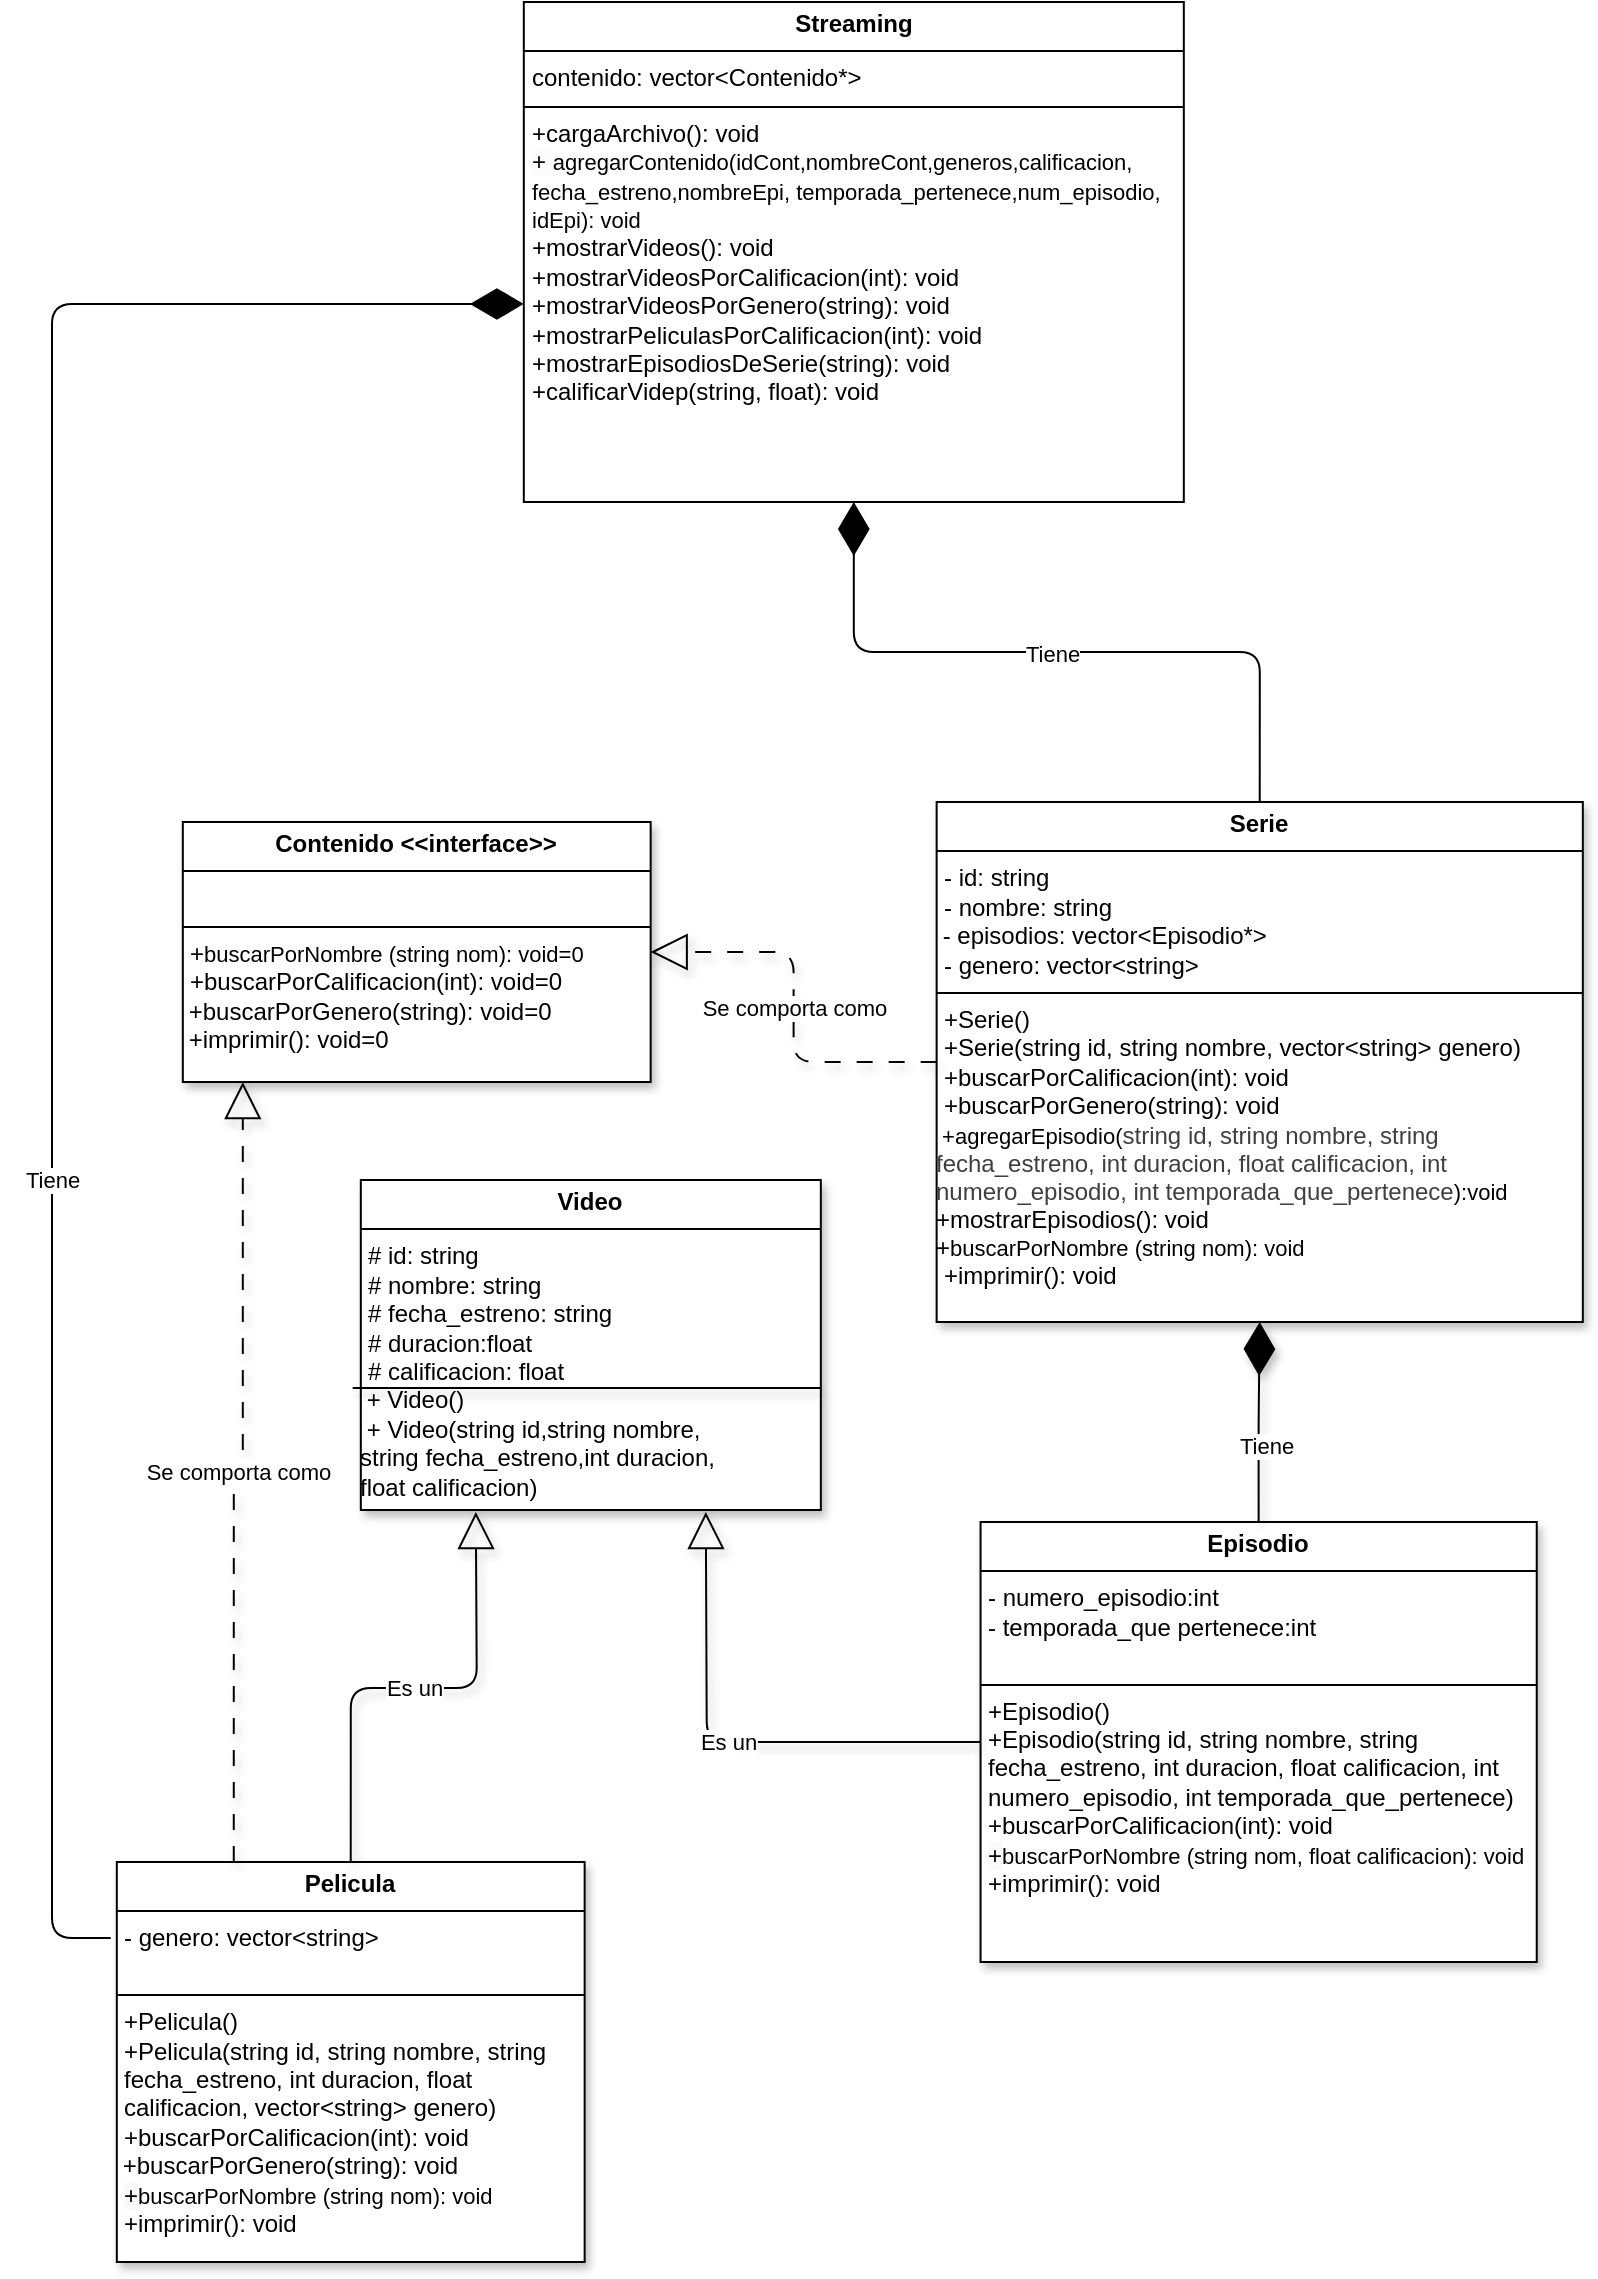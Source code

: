 <mxfile>
    <diagram id="lu7M6O9MtYW13m0v7hSQ" name="Page-1">
        <mxGraphModel dx="-187" dy="-894" grid="1" gridSize="10" guides="1" tooltips="1" connect="1" arrows="1" fold="1" page="1" pageScale="1" pageWidth="827" pageHeight="1169" math="0" shadow="0">
            <root>
                <mxCell id="0"/>
                <mxCell id="1" parent="0"/>
                <mxCell id="2" value="&lt;p style=&quot;margin:0px;margin-top:4px;text-align:center;&quot;&gt;&lt;b&gt;Streaming&lt;/b&gt;&lt;/p&gt;&lt;hr size=&quot;1&quot; style=&quot;border-style:solid;&quot;&gt;&lt;p style=&quot;margin:0px;margin-left:4px;&quot;&gt;contenido: vector&amp;lt;Contenido*&amp;gt;&lt;/p&gt;&lt;hr size=&quot;1&quot; style=&quot;border-style:solid;&quot;&gt;&lt;p style=&quot;margin:0px;margin-left:4px;&quot;&gt;+cargaArchivo(): void&lt;/p&gt;&lt;p style=&quot;margin:0px;margin-left:4px;&quot;&gt;&lt;span style=&quot;background-color: rgb(251, 251, 251);&quot;&gt;+&amp;nbsp;&lt;/span&gt;&lt;span style=&quot;background-color: rgb(255, 255, 255); color: rgb(0, 0, 0); font-size: 11px; text-wrap-mode: nowrap;&quot;&gt;agregarContenido(idCont,nombreCont,generos,calificacion,&lt;/span&gt;&lt;/p&gt;&lt;p style=&quot;margin:0px;margin-left:4px;&quot;&gt;&lt;span style=&quot;background-color: rgb(255, 255, 255); color: rgb(0, 0, 0); font-size: 11px; text-wrap-mode: nowrap;&quot;&gt;fecha_estreno,nombreEpi,&amp;nbsp;&lt;/span&gt;&lt;span style=&quot;font-size: 11px; text-wrap-mode: nowrap; background-color: transparent;&quot;&gt;temporada_pertenece,num_episodio,&amp;nbsp;&lt;/span&gt;&lt;/p&gt;&lt;p style=&quot;margin:0px;margin-left:4px;&quot;&gt;&lt;span style=&quot;font-size: 11px; text-wrap-mode: nowrap; background-color: transparent;&quot;&gt;idEpi): void&lt;/span&gt;&lt;/p&gt;&lt;p style=&quot;margin:0px;margin-left:4px;&quot;&gt;+mostrarVideos(): void&lt;/p&gt;&lt;p style=&quot;margin:0px;margin-left:4px;&quot;&gt;+mostrarVideosPorCalificacion(int): void&amp;nbsp;&lt;/p&gt;&lt;p style=&quot;margin:0px;margin-left:4px;&quot;&gt;+mostrarVideosPorGenero(string): void&amp;nbsp;&lt;/p&gt;&lt;p style=&quot;margin:0px;margin-left:4px;&quot;&gt;+mostrarPeliculasPorCalificacion(int): void&lt;/p&gt;&lt;p style=&quot;margin:0px;margin-left:4px;&quot;&gt;+mostrarEpisodiosDeSerie(string): void&lt;/p&gt;&lt;p style=&quot;margin:0px;margin-left:4px;&quot;&gt;+calificarVidep(string, float): void&lt;/p&gt;" style="verticalAlign=top;align=left;overflow=fill;html=1;whiteSpace=wrap;" parent="1" vertex="1">
                    <mxGeometry x="1099.91" y="1180" width="330" height="250" as="geometry"/>
                </mxCell>
                <mxCell id="3" value="&lt;p style=&quot;margin:0px;margin-top:4px;text-align:center;&quot;&gt;&lt;b&gt;Serie&lt;/b&gt;&lt;/p&gt;&lt;hr size=&quot;1&quot; style=&quot;border-style:solid;&quot;&gt;&lt;p style=&quot;margin: 0px 0px 0px 4px;&quot;&gt;- id: string&lt;/p&gt;&lt;p style=&quot;margin: 0px 0px 0px 4px;&quot;&gt;- nombre: string&lt;/p&gt;&amp;nbsp;- episodios: vector&amp;lt;Episodio*&amp;gt;&lt;div&gt;&lt;p style=&quot;margin: 0px 0px 0px 4px;&quot;&gt;- genero: vector&amp;lt;string&amp;gt;&lt;/p&gt;&lt;p style=&quot;margin: 0px 0px 0px 4px;&quot;&gt;&lt;span style=&quot;color: rgb(63, 63, 63);&quot;&gt;&lt;/span&gt;&lt;/p&gt;&lt;hr size=&quot;1&quot; style=&quot;border-style:solid;&quot;&gt;&lt;p style=&quot;margin:0px;margin-left:4px;&quot;&gt;+Serie()&lt;/p&gt;&lt;p style=&quot;margin:0px;margin-left:4px;&quot;&gt;+Serie(string id, string nombre, vector&amp;lt;string&amp;gt; genero)&lt;/p&gt;&lt;p style=&quot;margin:0px;margin-left:4px;&quot;&gt;+buscarPorCalificacion(int): void&lt;/p&gt;&lt;p style=&quot;margin:0px;margin-left:4px;&quot;&gt;+buscarPorGenero(string): void&lt;/p&gt;&lt;p style=&quot;margin: 0px; font-variant-numeric: normal; font-variant-east-asian: normal; font-variant-alternates: normal; font-size-adjust: none; font-kerning: auto; font-optical-sizing: auto; font-feature-settings: normal; font-variation-settings: normal; font-variant-position: normal; font-variant-emoji: normal; font-stretch: normal; line-height: normal; color: rgb(0, 0, 0); -webkit-text-stroke-color: rgb(0, 0, 0); background-color: rgba(255, 255, 255, 0);&quot; class=&quot;p1&quot;&gt;&lt;span style=&quot;font-variant-numeric: normal; font-variant-east-asian: normal; font-variant-alternates: normal; font-variant-position: normal; font-variant-emoji: normal; font-size-adjust: none; font-optical-sizing: auto; font-feature-settings: normal; font-variation-settings: normal; font-stretch: normal; font-size: 11px; line-height: normal; font-kerning: none;&quot; class=&quot;s1&quot;&gt;&amp;nbsp;+agregarEpisodio(&lt;/span&gt;&lt;span style=&quot;color: rgb(63, 63, 63); background-color: transparent;&quot;&gt;string id, string nombre, string fecha_estreno, int duracion, float calificacion, int numero_episodio, int temporada_que_pertenece&lt;/span&gt;&lt;span style=&quot;font-size: 11px; background-color: light-dark(rgba(255, 255, 255, 0), rgb(18, 18, 18)); -webkit-text-stroke-color: light-dark(rgb(0, 0, 0), rgb(237, 237, 237));&quot;&gt;):void&lt;/span&gt;&lt;/p&gt;&lt;p style=&quot;margin: 0px 0px 0px 4px; text-indent: -4px; font-variant-numeric: normal; font-variant-east-asian: normal; font-variant-alternates: normal; font-size-adjust: none; font-kerning: auto; font-optical-sizing: auto; font-feature-settings: normal; font-variation-settings: normal; font-variant-position: normal; font-variant-emoji: normal; font-stretch: normal; line-height: normal; color: rgb(0, 0, 0); -webkit-text-stroke-color: rgb(0, 0, 0); background-color: rgba(255, 255, 255, 0);&quot; class=&quot;p2&quot;&gt;&lt;span style=&quot;font-kerning: none;&quot; class=&quot;s3&quot;&gt;+mostrarEpisodios(): void&lt;/span&gt;&lt;/p&gt;&lt;p style=&quot;margin: 0px 0px 0px 4px; text-indent: -4px; font-variant-numeric: normal; font-variant-east-asian: normal; font-variant-alternates: normal; font-size-adjust: none; font-kerning: auto; font-optical-sizing: auto; font-feature-settings: normal; font-variation-settings: normal; font-variant-position: normal; font-variant-emoji: normal; font-stretch: normal; font-size: 11px; line-height: normal; color: rgb(0, 0, 0); -webkit-text-stroke-color: rgb(0, 0, 0); background-color: rgba(255, 255, 255, 0);&quot; class=&quot;p3&quot;&gt;&lt;span style=&quot;font-variant-numeric: normal; font-variant-east-asian: normal; font-variant-alternates: normal; font-variant-position: normal; font-variant-emoji: normal; font-size-adjust: none; font-optical-sizing: auto; font-feature-settings: normal; font-variation-settings: normal; font-stretch: normal; font-size: 12px; line-height: normal; font-kerning: none; -webkit-text-stroke-color: rgb(48, 48, 48);&quot; class=&quot;s4&quot;&gt;+&lt;/span&gt;&lt;span style=&quot;font-kerning: none;&quot; class=&quot;s3&quot;&gt;buscarPorNombre (string nom): void&amp;nbsp;&lt;/span&gt;&lt;/p&gt;&lt;p style=&quot;margin:0px;margin-left:4px;&quot;&gt;&lt;span style=&quot;background-color: transparent;&quot;&gt;+imprimir(): void&lt;/span&gt;&lt;/p&gt;&lt;/div&gt;" style="verticalAlign=top;align=left;overflow=fill;html=1;whiteSpace=wrap;shadow=1;" parent="1" vertex="1">
                    <mxGeometry x="1306.32" y="1580" width="323.09" height="260" as="geometry"/>
                </mxCell>
                <mxCell id="4" value="&lt;p style=&quot;margin:0px;margin-top:4px;text-align:center;&quot;&gt;&lt;b&gt;Pelicula&lt;/b&gt;&lt;/p&gt;&lt;hr size=&quot;1&quot; style=&quot;border-style:solid;&quot;&gt;&lt;p style=&quot;margin: 0px 0px 0px 4px;&quot;&gt;- genero: vector&amp;lt;string&amp;gt;&lt;/p&gt;&lt;div&gt;&lt;br&gt;&lt;/div&gt;&lt;hr size=&quot;1&quot; style=&quot;border-style:solid;&quot;&gt;&lt;p style=&quot;margin:0px;margin-left:4px;&quot;&gt;&lt;span style=&quot;color: light-dark(rgb(0, 0, 0), rgb(255, 255, 255));&quot;&gt;&lt;/span&gt;&lt;/p&gt;&lt;p style=&quot;margin:0px;margin-left:4px;&quot;&gt;+Pelicula()&lt;/p&gt;&lt;p style=&quot;margin:0px;margin-left:4px;&quot;&gt;+Pelicula(string id, string nombre, string fecha_estreno, int duracion, float calificacion, vector&amp;lt;string&amp;gt; genero)&lt;/p&gt;&lt;p style=&quot;margin:0px;margin-left:4px;&quot;&gt;&lt;span style=&quot;color: light-dark(rgb(0, 0, 0), rgb(255, 255, 255));&quot;&gt;+buscarPorCalificacion(int): void&lt;/span&gt;&lt;/p&gt;&lt;div&gt;&amp;nbsp;+buscarPorGenero(string): void&lt;/div&gt;&lt;div&gt;&lt;p style=&quot;margin: 0px 0px 0px 4px;&quot;&gt;&lt;span style=&quot;-webkit-text-stroke-color: rgb(0, 0, 0); font-variant-numeric: normal; font-variant-east-asian: normal; font-variant-alternates: normal; font-variant-position: normal; font-variant-emoji: normal; font-size-adjust: none; font-optical-sizing: auto; font-feature-settings: normal; font-variation-settings: normal; font-stretch: normal; line-height: normal; font-kerning: none; background-color: rgb(250, 250, 250);&quot; class=&quot;s1&quot;&gt;+&lt;/span&gt;&lt;span style=&quot;font-size: 11px; -webkit-text-stroke-color: rgb(0, 0, 0); font-kerning: none;&quot; class=&quot;s2&quot;&gt;buscarPorNombre (string nom): void&lt;/span&gt;&lt;span style=&quot;background-color: transparent;&quot;&gt;&amp;nbsp;&lt;/span&gt;&lt;/p&gt;&lt;p style=&quot;margin: 0px 0px 0px 4px;&quot;&gt;&lt;span style=&quot;background-color: transparent;&quot;&gt;+imprimir(): void&lt;/span&gt;&lt;/p&gt;&lt;/div&gt;" style="verticalAlign=top;align=left;overflow=fill;html=1;whiteSpace=wrap;shadow=1;" parent="1" vertex="1">
                    <mxGeometry x="896.41" y="2110" width="233.91" height="200" as="geometry"/>
                </mxCell>
                <mxCell id="5" value="&lt;p style=&quot;margin:0px;margin-top:4px;text-align:center;&quot;&gt;&lt;b&gt;Episodio&lt;/b&gt;&lt;/p&gt;&lt;hr size=&quot;1&quot; style=&quot;border-style:solid;&quot;&gt;&lt;p style=&quot;margin:0px;margin-left:4px;&quot;&gt;&lt;span style=&quot;background-color: transparent;&quot;&gt;- numero_episodio:int&lt;/span&gt;&lt;/p&gt;&lt;p style=&quot;margin:0px;margin-left:4px;&quot;&gt;- temporada_que pertenece:int&lt;/p&gt;&lt;p style=&quot;margin: 0px 0px 0px 4px;&quot;&gt;&lt;br&gt;&lt;/p&gt;&lt;hr size=&quot;1&quot; style=&quot;border-style:solid;&quot;&gt;&lt;p style=&quot;margin:0px;margin-left:4px;&quot;&gt;+Episodio()&lt;/p&gt;&lt;p style=&quot;margin:0px;margin-left:4px;&quot;&gt;+Episodio(string id, string nombre, string fecha_estreno, int duracion, float calificacion, int numero_episodio, int temporada_que_pertenece)&lt;/p&gt;&lt;p style=&quot;margin:0px;margin-left:4px;&quot;&gt;+buscarPorCalificacion(int): void&lt;/p&gt;&lt;p style=&quot;margin: 0px 0px 0px 4px;&quot;&gt;&lt;span style=&quot;-webkit-text-stroke-color: rgb(0, 0, 0); font-variant-numeric: normal; font-variant-east-asian: normal; font-variant-alternates: normal; font-variant-position: normal; font-variant-emoji: normal; font-size-adjust: none; font-optical-sizing: auto; font-feature-settings: normal; font-variation-settings: normal; font-stretch: normal; line-height: normal; font-kerning: none; background-color: rgb(250, 250, 250);&quot; class=&quot;s1&quot;&gt;+&lt;/span&gt;&lt;span style=&quot;font-size: 11px; -webkit-text-stroke-color: rgb(0, 0, 0); font-kerning: none;&quot; class=&quot;s2&quot;&gt;buscarPorNombre (string nom, float calificacion): void&lt;/span&gt;&lt;/p&gt;&lt;p style=&quot;margin: 0px 0px 0px 4px;&quot;&gt;&lt;span style=&quot;background-color: transparent;&quot;&gt;+imprimir(): void&lt;/span&gt;&lt;/p&gt;" style="verticalAlign=top;align=left;overflow=fill;html=1;whiteSpace=wrap;shadow=1;" parent="1" vertex="1">
                    <mxGeometry x="1328.28" y="1940" width="278.09" height="220" as="geometry"/>
                </mxCell>
                <mxCell id="6" value="" style="endArrow=diamondThin;endFill=1;endSize=24;html=1;entryX=0.25;entryY=1;entryDx=0;entryDy=0;exitX=-0.013;exitY=0.19;exitDx=0;exitDy=0;edgeStyle=orthogonalEdgeStyle;exitPerimeter=0;fontFamily=Helvetica;" parent="1" source="4" edge="1">
                    <mxGeometry width="160" relative="1" as="geometry">
                        <mxPoint x="828.085" y="1831.98" as="sourcePoint"/>
                        <mxPoint x="1099.91" y="1331" as="targetPoint"/>
                        <Array as="points">
                            <mxPoint x="864" y="2148"/>
                            <mxPoint x="864" y="1331"/>
                        </Array>
                    </mxGeometry>
                </mxCell>
                <mxCell id="7" value="Tiene" style="edgeLabel;html=1;align=center;verticalAlign=middle;resizable=0;points=[];shadow=1;" parent="6" connectable="0" vertex="1">
                    <mxGeometry x="-0.245" relative="1" as="geometry">
                        <mxPoint as="offset"/>
                    </mxGeometry>
                </mxCell>
                <mxCell id="8" value="" style="endArrow=diamondThin;endFill=1;endSize=24;html=1;exitX=0.5;exitY=0;exitDx=0;exitDy=0;edgeStyle=orthogonalEdgeStyle;" parent="1" source="3" target="2" edge="1">
                    <mxGeometry width="160" relative="1" as="geometry">
                        <mxPoint x="1111.91" y="1521" as="sourcePoint"/>
                        <mxPoint x="1347" y="1440" as="targetPoint"/>
                    </mxGeometry>
                </mxCell>
                <mxCell id="9" value="Tiene" style="edgeLabel;html=1;align=center;verticalAlign=middle;resizable=0;points=[];shadow=1;" parent="8" connectable="0" vertex="1">
                    <mxGeometry x="0.014" y="1" relative="1" as="geometry">
                        <mxPoint as="offset"/>
                    </mxGeometry>
                </mxCell>
                <mxCell id="10" value="" style="endArrow=diamondThin;endFill=1;endSize=24;html=1;entryX=0.5;entryY=1;entryDx=0;entryDy=0;exitX=0.5;exitY=0;exitDx=0;exitDy=0;edgeStyle=orthogonalEdgeStyle;shadow=1;" parent="1" source="5" target="3" edge="1">
                    <mxGeometry width="160" relative="1" as="geometry">
                        <mxPoint x="1169.32" y="1990" as="sourcePoint"/>
                        <mxPoint x="1489.32" y="1830" as="targetPoint"/>
                    </mxGeometry>
                </mxCell>
                <mxCell id="11" value="Tiene" style="edgeLabel;html=1;align=center;verticalAlign=middle;resizable=0;points=[];shadow=1;" parent="10" connectable="0" vertex="1">
                    <mxGeometry x="-0.239" y="-3" relative="1" as="geometry">
                        <mxPoint as="offset"/>
                    </mxGeometry>
                </mxCell>
                <mxCell id="12" value="&lt;p style=&quot;margin:0px;margin-top:4px;text-align:center;&quot;&gt;&lt;b&gt;Video&lt;/b&gt;&lt;/p&gt;&lt;hr size=&quot;1&quot; style=&quot;border-style:solid;&quot;&gt;&lt;p style=&quot;margin:0px;margin-left:4px;&quot;&gt;&lt;/p&gt;&lt;p style=&quot;margin: 0px 0px 0px 4px;&quot;&gt;# id: string&lt;/p&gt;&lt;p style=&quot;margin: 0px 0px 0px 4px;&quot;&gt;# nombre: string&lt;/p&gt;&lt;p style=&quot;margin: 0px 0px 0px 4px;&quot;&gt;&lt;span&gt;&lt;font style=&quot;color: light-dark(rgb(0, 0, 0), rgb(255, 255, 255));&quot;&gt;# fecha_estreno: string&lt;/font&gt;&lt;/span&gt;&lt;/p&gt;&lt;p style=&quot;margin: 0px 0px 0px 4px;&quot;&gt;&lt;span style=&quot;color: rgb(63, 63, 63);&quot;&gt;&lt;font style=&quot;color: light-dark(rgb(0, 0, 0), rgb(255, 255, 255));&quot;&gt;# duracion:float&lt;/font&gt;&lt;/span&gt;&lt;/p&gt;&lt;p style=&quot;margin: 0px 0px 0px 4px;&quot;&gt;&lt;span style=&quot;background-color: transparent;&quot;&gt;# calificacion: float&lt;/span&gt;&lt;/p&gt;&lt;div&gt;&amp;nbsp;+ Video()&lt;/div&gt;&lt;div&gt;&amp;nbsp;+&amp;nbsp;&lt;font face=&quot;Helvetica&quot; color=&quot;#000000&quot;&gt;&lt;span style=&quot;white-space: pre;&quot;&gt;Video&lt;/span&gt;&lt;span style=&quot;white-space: pre;&quot;&gt;(&lt;/span&gt;&lt;span style=&quot;white-space: pre;&quot;&gt;string&lt;/span&gt;&lt;span style=&quot;white-space: pre;&quot;&gt; &lt;/span&gt;&lt;span style=&quot;white-space: pre;&quot;&gt;id&lt;/span&gt;&lt;span style=&quot;white-space: pre;&quot;&gt;,&lt;/span&gt;&lt;span style=&quot;white-space: pre;&quot;&gt;string&lt;/span&gt;&lt;span style=&quot;white-space: pre;&quot;&gt; &lt;/span&gt;&lt;span style=&quot;white-space: pre;&quot;&gt;nombre&lt;/span&gt;&lt;span style=&quot;white-space: pre;&quot;&gt;,&lt;/span&gt;&lt;/font&gt;&lt;/div&gt;&lt;div&gt;&lt;font face=&quot;Helvetica&quot; color=&quot;#000000&quot;&gt;&lt;span style=&quot;white-space: pre;&quot;&gt;string&lt;/span&gt;&lt;span style=&quot;white-space: pre;&quot;&gt; &lt;/span&gt;&lt;span style=&quot;white-space: pre;&quot;&gt;fecha_estreno&lt;/span&gt;&lt;span style=&quot;white-space: pre;&quot;&gt;,&lt;/span&gt;&lt;span style=&quot;white-space: pre;&quot;&gt;int&lt;/span&gt;&lt;span style=&quot;white-space: pre;&quot;&gt; &lt;/span&gt;&lt;span style=&quot;white-space: pre;&quot;&gt;duracion&lt;/span&gt;&lt;span style=&quot;white-space: pre;&quot;&gt;,&lt;/span&gt;&lt;/font&gt;&lt;/div&gt;&lt;div&gt;&lt;font face=&quot;Helvetica&quot; color=&quot;#000000&quot;&gt;&lt;span style=&quot;white-space: pre;&quot;&gt;float&lt;/span&gt;&lt;span style=&quot;white-space: pre;&quot;&gt; &lt;/span&gt;&lt;span style=&quot;white-space: pre;&quot;&gt;calificacion&lt;/span&gt;&lt;span style=&quot;white-space: pre;&quot;&gt;)&lt;/span&gt;&lt;/font&gt;&lt;/div&gt;" style="verticalAlign=top;align=left;overflow=fill;html=1;whiteSpace=wrap;shadow=1;" parent="1" vertex="1">
                    <mxGeometry x="1018.41" y="1769" width="230" height="165" as="geometry"/>
                </mxCell>
                <mxCell id="13" value="Es un" style="endArrow=block;endSize=16;endFill=0;html=1;exitX=0.5;exitY=0;exitDx=0;exitDy=0;entryX=0.25;entryY=1;entryDx=0;entryDy=0;edgeStyle=orthogonalEdgeStyle;shadow=1;" parent="1" source="4" edge="1">
                    <mxGeometry x="-0.002" width="160" relative="1" as="geometry">
                        <mxPoint x="1179.32" y="1720" as="sourcePoint"/>
                        <mxPoint x="1075.91" y="1935" as="targetPoint"/>
                        <mxPoint as="offset"/>
                    </mxGeometry>
                </mxCell>
                <mxCell id="14" value="Es un" style="endArrow=block;endSize=16;endFill=0;html=1;exitX=0;exitY=0.5;exitDx=0;exitDy=0;entryX=0.75;entryY=1;entryDx=0;entryDy=0;edgeStyle=orthogonalEdgeStyle;shadow=1;" parent="1" source="5" edge="1">
                    <mxGeometry x="-0.001" width="160" relative="1" as="geometry">
                        <mxPoint x="1012.32" y="1890" as="sourcePoint"/>
                        <mxPoint x="1190.91" y="1935" as="targetPoint"/>
                        <mxPoint as="offset"/>
                    </mxGeometry>
                </mxCell>
                <mxCell id="15" value="" style="line;strokeWidth=1;fillColor=none;align=left;verticalAlign=middle;spacingTop=-1;spacingLeft=3;spacingRight=3;rotatable=0;labelPosition=right;points=[];portConstraint=eastwest;strokeColor=inherit;shadow=1;" parent="1" vertex="1">
                    <mxGeometry x="1014.32" y="1869" width="234.09" height="8" as="geometry"/>
                </mxCell>
                <mxCell id="16" value="&lt;p style=&quot;margin:0px;margin-top:4px;text-align:center;&quot;&gt;&lt;b&gt;Contenido &amp;lt;&amp;lt;interface&amp;gt;&amp;gt;&lt;/b&gt;&lt;/p&gt;&lt;hr size=&quot;1&quot; style=&quot;border-style:solid;&quot;&gt;&lt;p style=&quot;margin: 0px 0px 0px 4px;&quot;&gt;&lt;br&gt;&lt;/p&gt;&lt;hr size=&quot;1&quot; style=&quot;border-style:solid;&quot;&gt;&lt;p style=&quot;margin:0px;margin-left:4px;&quot;&gt;&lt;span style=&quot;background-color: transparent; color: light-dark(rgb(0, 0, 0), rgb(255, 255, 255));&quot;&gt;&lt;/span&gt;&lt;/p&gt;&lt;p style=&quot;margin: 0px 0px 0px 4px;&quot;&gt;&lt;span style=&quot;background-color: light-dark(#ffffff, var(--ge-dark-color, #121212));&quot;&gt;+&lt;span style=&quot;font-size: 11px; text-align: center; text-wrap-mode: nowrap; color: light-dark(rgb(0, 0, 0), rgb(255, 255, 255));&quot;&gt;buscarPorNombre (string nom): void=0&lt;/span&gt;&lt;/span&gt;&lt;/p&gt;&lt;p style=&quot;margin:0px;margin-left:4px;&quot;&gt;&lt;span style=&quot;background-color: transparent; color: light-dark(rgb(0, 0, 0), rgb(255, 255, 255));&quot;&gt;+buscarPorCalificacion(int): void=0&lt;/span&gt;&lt;/p&gt;&lt;div&gt;&amp;nbsp;+buscarPorGenero(string): void=0&lt;/div&gt;&lt;div&gt;&amp;nbsp;+imprimir(): void=0&lt;/div&gt;" style="verticalAlign=top;align=left;overflow=fill;html=1;whiteSpace=wrap;shadow=1;" parent="1" vertex="1">
                    <mxGeometry x="929.41" y="1590" width="233.91" height="130" as="geometry"/>
                </mxCell>
                <mxCell id="17" value="Se comporta como" style="endArrow=block;endSize=16;endFill=0;html=1;exitX=0;exitY=0.5;exitDx=0;exitDy=0;edgeStyle=orthogonalEdgeStyle;dashed=1;dashPattern=8 8;shadow=1;" parent="1" source="3" target="16" edge="1">
                    <mxGeometry x="-0.001" width="160" relative="1" as="geometry">
                        <mxPoint x="1264.41" y="1839.5" as="sourcePoint"/>
                        <mxPoint x="1139.41" y="1784.5" as="targetPoint"/>
                        <mxPoint as="offset"/>
                    </mxGeometry>
                </mxCell>
                <mxCell id="18" value="Se comporta como" style="endArrow=block;endSize=16;endFill=0;html=1;exitX=0.25;exitY=0;exitDx=0;exitDy=0;edgeStyle=orthogonalEdgeStyle;dashed=1;dashPattern=8 8;shadow=1;" parent="1" source="4" target="16" edge="1">
                    <mxGeometry x="-0.001" width="160" relative="1" as="geometry">
                        <mxPoint x="1316.41" y="1720" as="sourcePoint"/>
                        <mxPoint x="959.41" y="1740" as="targetPoint"/>
                        <mxPoint as="offset"/>
                        <Array as="points">
                            <mxPoint x="955.41" y="1915"/>
                            <mxPoint x="959.41" y="1915"/>
                        </Array>
                    </mxGeometry>
                </mxCell>
            </root>
        </mxGraphModel>
    </diagram>
</mxfile>